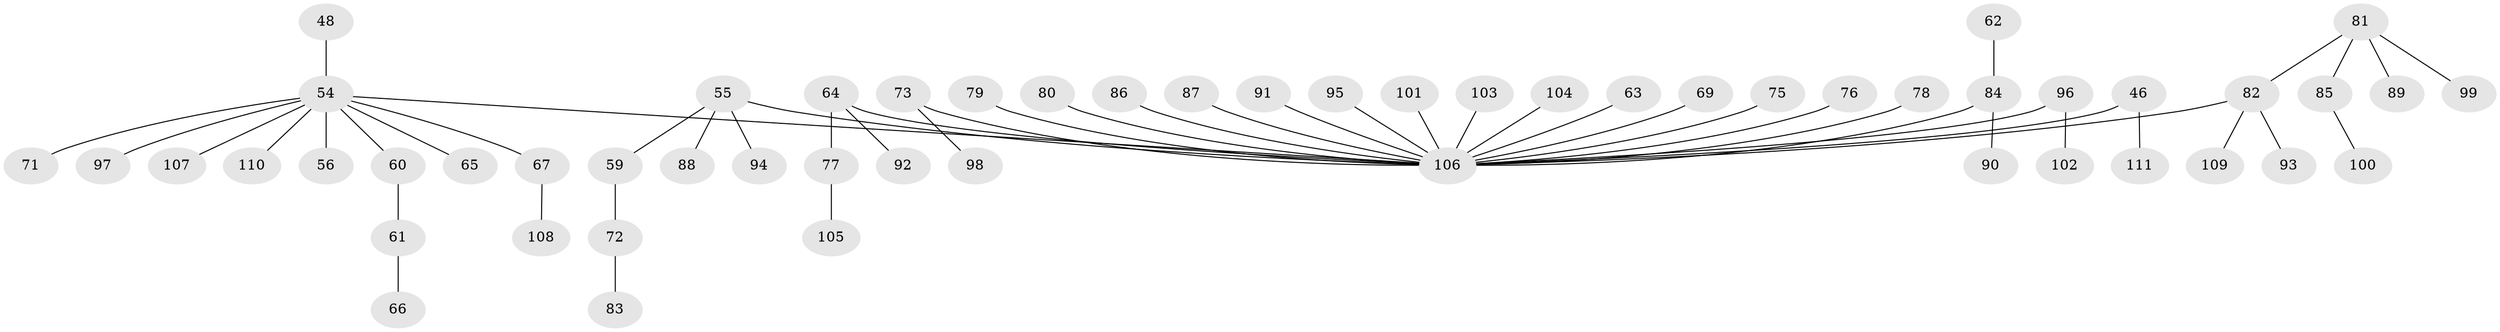 // original degree distribution, {5: 0.05405405405405406, 4: 0.05405405405405406, 3: 0.0990990990990991, 2: 0.2972972972972973, 8: 0.009009009009009009, 6: 0.009009009009009009, 1: 0.4774774774774775}
// Generated by graph-tools (version 1.1) at 2025/53/03/09/25 04:53:02]
// undirected, 55 vertices, 54 edges
graph export_dot {
graph [start="1"]
  node [color=gray90,style=filled];
  46;
  48;
  54 [super="+10+15+16+25+47+35+31+45"];
  55 [super="+51+37+43"];
  56;
  59;
  60;
  61;
  62;
  63;
  64 [super="+14"];
  65;
  66;
  67;
  69;
  71;
  72;
  73;
  75;
  76;
  77;
  78;
  79;
  80;
  81 [super="+34+44+38"];
  82 [super="+21"];
  83;
  84 [super="+57"];
  85;
  86;
  87;
  88;
  89;
  90;
  91;
  92;
  93;
  94;
  95;
  96 [super="+52"];
  97;
  98;
  99;
  100;
  101;
  102;
  103;
  104;
  105;
  106 [super="+8+74+50"];
  107;
  108;
  109;
  110;
  111;
  46 -- 111;
  46 -- 106;
  48 -- 54;
  54 -- 110;
  54 -- 97;
  54 -- 67;
  54 -- 65;
  54 -- 71;
  54 -- 56;
  54 -- 60;
  54 -- 107;
  54 -- 106;
  55 -- 88;
  55 -- 94;
  55 -- 59;
  55 -- 106;
  59 -- 72;
  60 -- 61;
  61 -- 66;
  62 -- 84;
  63 -- 106;
  64 -- 77;
  64 -- 92;
  64 -- 106;
  67 -- 108;
  69 -- 106;
  72 -- 83;
  73 -- 98;
  73 -- 106;
  75 -- 106;
  76 -- 106;
  77 -- 105;
  78 -- 106;
  79 -- 106;
  80 -- 106;
  81 -- 89;
  81 -- 82;
  81 -- 85;
  81 -- 99;
  82 -- 93;
  82 -- 109;
  82 -- 106;
  84 -- 90;
  84 -- 106;
  85 -- 100;
  86 -- 106;
  87 -- 106;
  91 -- 106;
  95 -- 106;
  96 -- 102;
  96 -- 106;
  101 -- 106;
  103 -- 106;
  104 -- 106;
}
